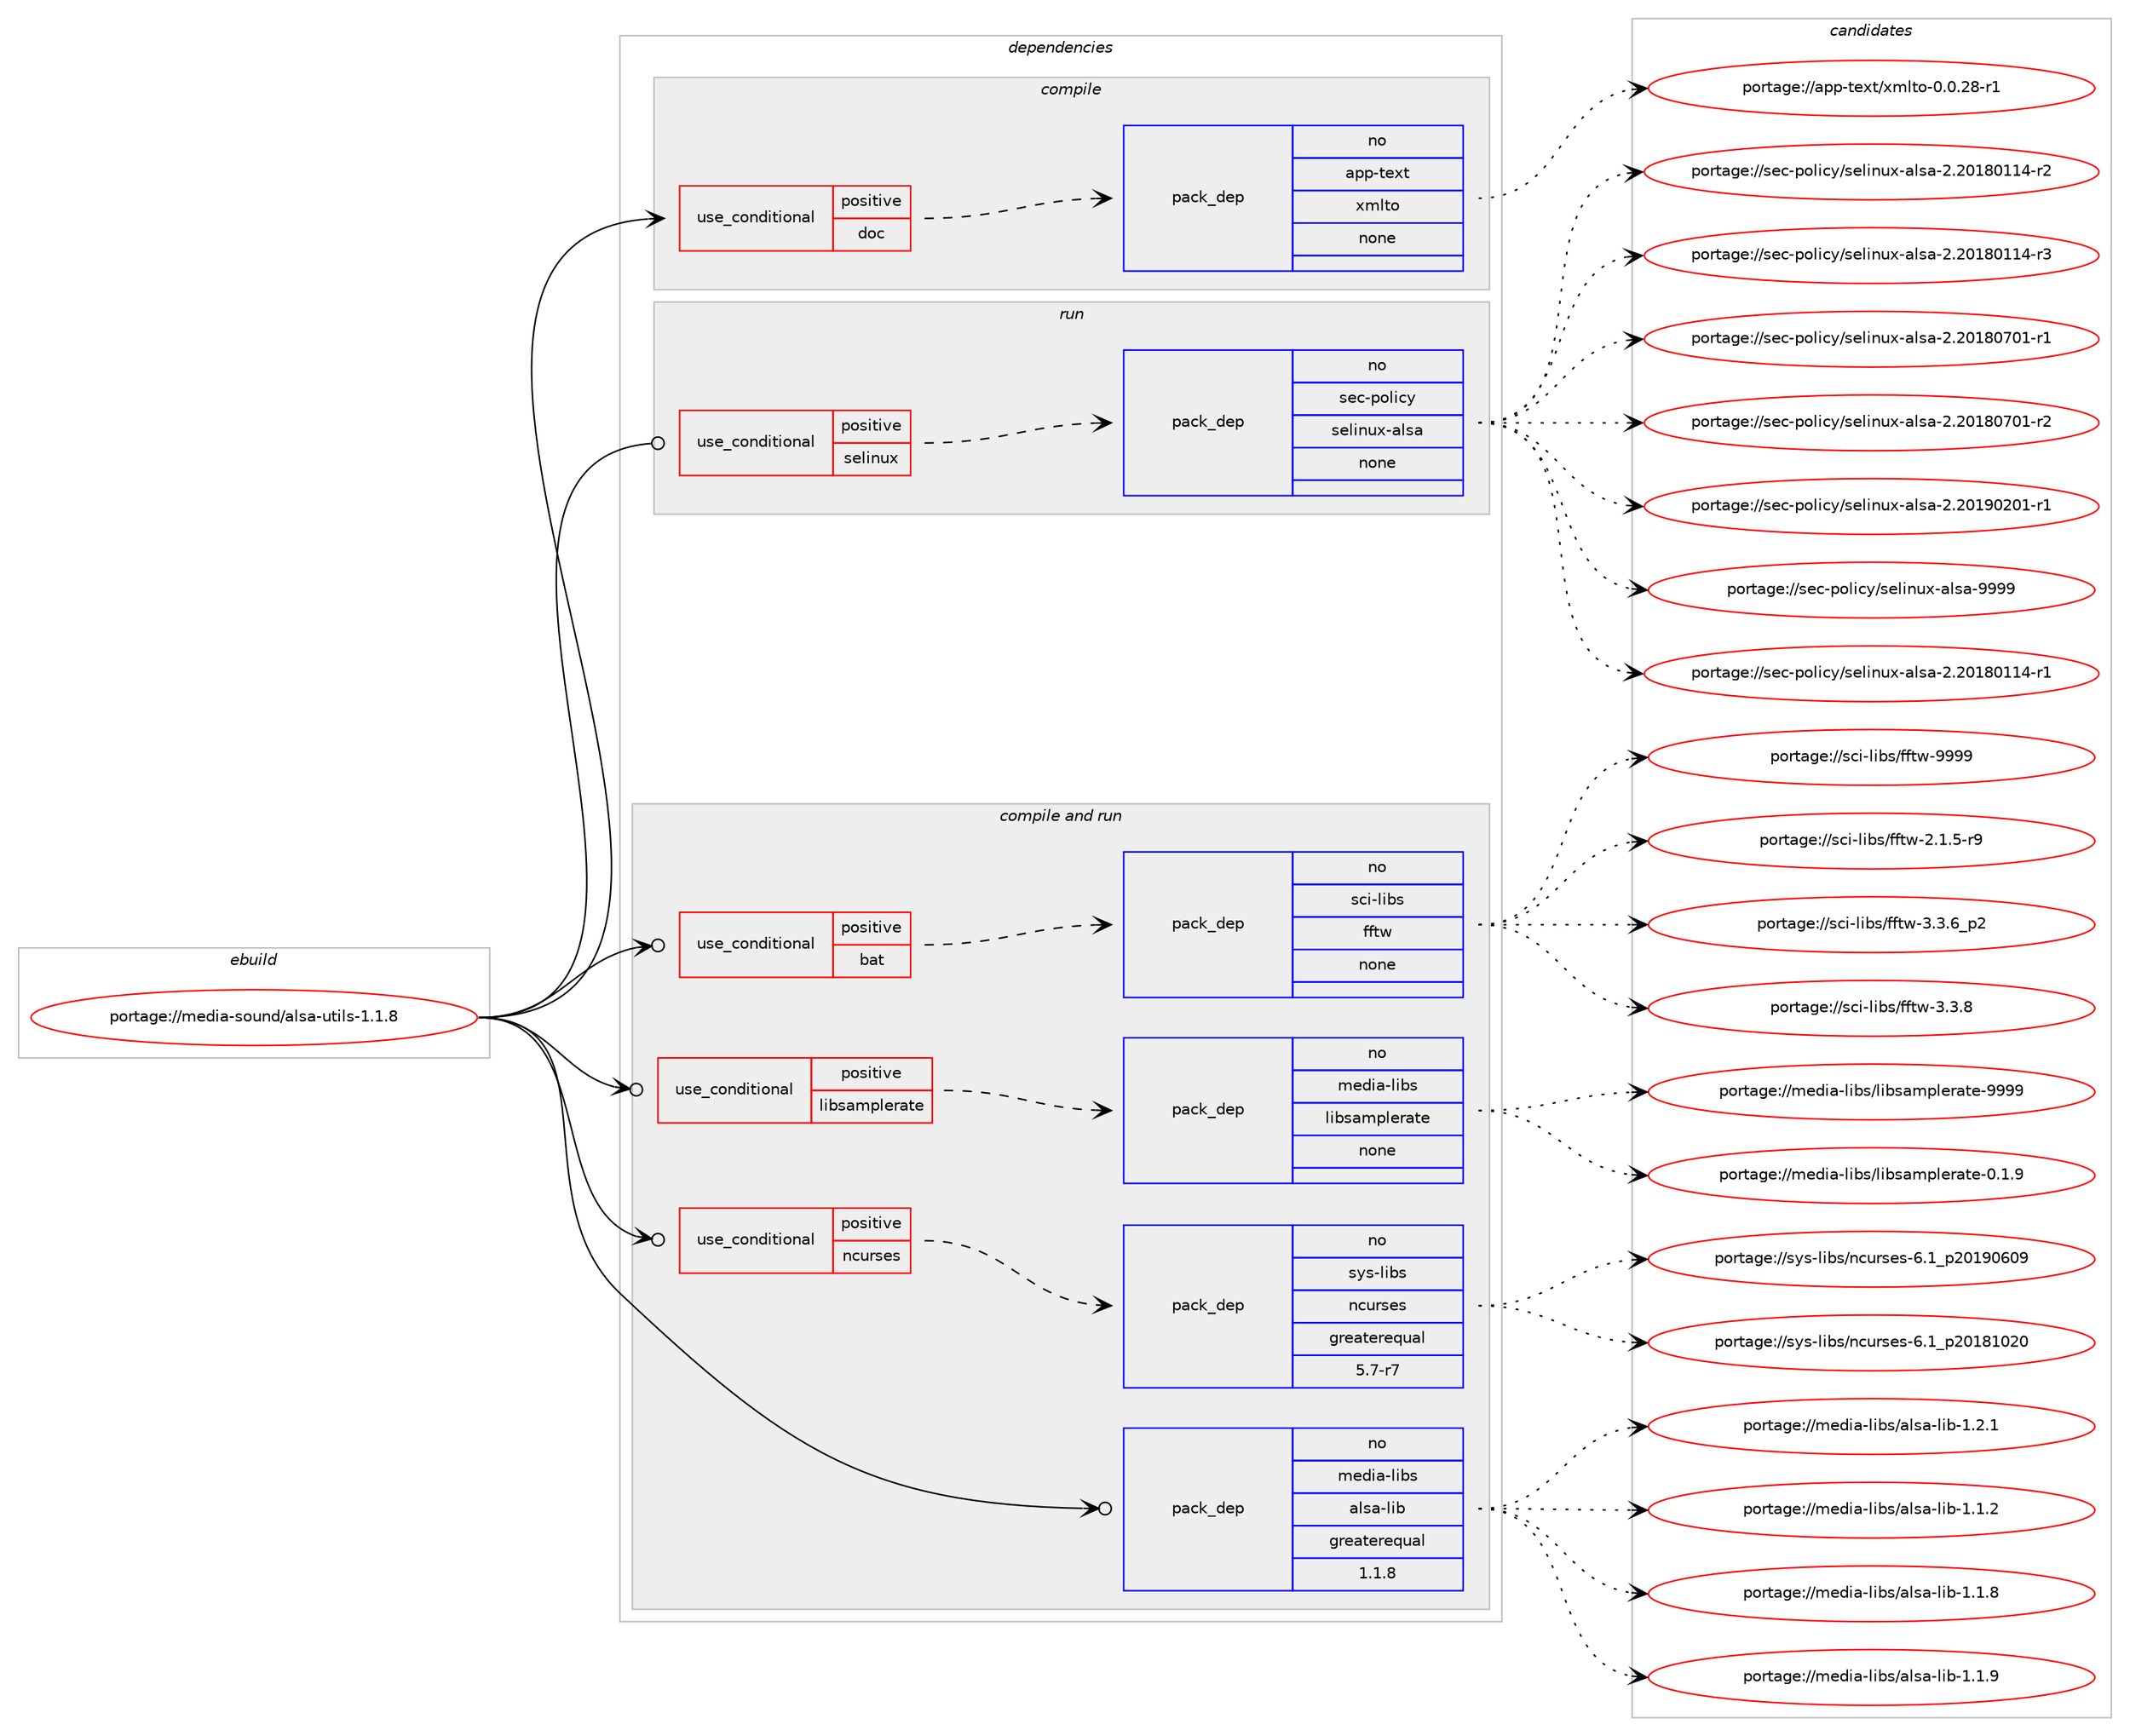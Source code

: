 digraph prolog {

# *************
# Graph options
# *************

newrank=true;
concentrate=true;
compound=true;
graph [rankdir=LR,fontname=Helvetica,fontsize=10,ranksep=1.5];#, ranksep=2.5, nodesep=0.2];
edge  [arrowhead=vee];
node  [fontname=Helvetica,fontsize=10];

# **********
# The ebuild
# **********

subgraph cluster_leftcol {
color=gray;
rank=same;
label=<<i>ebuild</i>>;
id [label="portage://media-sound/alsa-utils-1.1.8", color=red, width=4, href="../media-sound/alsa-utils-1.1.8.svg"];
}

# ****************
# The dependencies
# ****************

subgraph cluster_midcol {
color=gray;
label=<<i>dependencies</i>>;
subgraph cluster_compile {
fillcolor="#eeeeee";
style=filled;
label=<<i>compile</i>>;
subgraph cond81956 {
dependency329970 [label=<<TABLE BORDER="0" CELLBORDER="1" CELLSPACING="0" CELLPADDING="4"><TR><TD ROWSPAN="3" CELLPADDING="10">use_conditional</TD></TR><TR><TD>positive</TD></TR><TR><TD>doc</TD></TR></TABLE>>, shape=none, color=red];
subgraph pack242591 {
dependency329971 [label=<<TABLE BORDER="0" CELLBORDER="1" CELLSPACING="0" CELLPADDING="4" WIDTH="220"><TR><TD ROWSPAN="6" CELLPADDING="30">pack_dep</TD></TR><TR><TD WIDTH="110">no</TD></TR><TR><TD>app-text</TD></TR><TR><TD>xmlto</TD></TR><TR><TD>none</TD></TR><TR><TD></TD></TR></TABLE>>, shape=none, color=blue];
}
dependency329970:e -> dependency329971:w [weight=20,style="dashed",arrowhead="vee"];
}
id:e -> dependency329970:w [weight=20,style="solid",arrowhead="vee"];
}
subgraph cluster_compileandrun {
fillcolor="#eeeeee";
style=filled;
label=<<i>compile and run</i>>;
subgraph cond81957 {
dependency329972 [label=<<TABLE BORDER="0" CELLBORDER="1" CELLSPACING="0" CELLPADDING="4"><TR><TD ROWSPAN="3" CELLPADDING="10">use_conditional</TD></TR><TR><TD>positive</TD></TR><TR><TD>bat</TD></TR></TABLE>>, shape=none, color=red];
subgraph pack242592 {
dependency329973 [label=<<TABLE BORDER="0" CELLBORDER="1" CELLSPACING="0" CELLPADDING="4" WIDTH="220"><TR><TD ROWSPAN="6" CELLPADDING="30">pack_dep</TD></TR><TR><TD WIDTH="110">no</TD></TR><TR><TD>sci-libs</TD></TR><TR><TD>fftw</TD></TR><TR><TD>none</TD></TR><TR><TD></TD></TR></TABLE>>, shape=none, color=blue];
}
dependency329972:e -> dependency329973:w [weight=20,style="dashed",arrowhead="vee"];
}
id:e -> dependency329972:w [weight=20,style="solid",arrowhead="odotvee"];
subgraph cond81958 {
dependency329974 [label=<<TABLE BORDER="0" CELLBORDER="1" CELLSPACING="0" CELLPADDING="4"><TR><TD ROWSPAN="3" CELLPADDING="10">use_conditional</TD></TR><TR><TD>positive</TD></TR><TR><TD>libsamplerate</TD></TR></TABLE>>, shape=none, color=red];
subgraph pack242593 {
dependency329975 [label=<<TABLE BORDER="0" CELLBORDER="1" CELLSPACING="0" CELLPADDING="4" WIDTH="220"><TR><TD ROWSPAN="6" CELLPADDING="30">pack_dep</TD></TR><TR><TD WIDTH="110">no</TD></TR><TR><TD>media-libs</TD></TR><TR><TD>libsamplerate</TD></TR><TR><TD>none</TD></TR><TR><TD></TD></TR></TABLE>>, shape=none, color=blue];
}
dependency329974:e -> dependency329975:w [weight=20,style="dashed",arrowhead="vee"];
}
id:e -> dependency329974:w [weight=20,style="solid",arrowhead="odotvee"];
subgraph cond81959 {
dependency329976 [label=<<TABLE BORDER="0" CELLBORDER="1" CELLSPACING="0" CELLPADDING="4"><TR><TD ROWSPAN="3" CELLPADDING="10">use_conditional</TD></TR><TR><TD>positive</TD></TR><TR><TD>ncurses</TD></TR></TABLE>>, shape=none, color=red];
subgraph pack242594 {
dependency329977 [label=<<TABLE BORDER="0" CELLBORDER="1" CELLSPACING="0" CELLPADDING="4" WIDTH="220"><TR><TD ROWSPAN="6" CELLPADDING="30">pack_dep</TD></TR><TR><TD WIDTH="110">no</TD></TR><TR><TD>sys-libs</TD></TR><TR><TD>ncurses</TD></TR><TR><TD>greaterequal</TD></TR><TR><TD>5.7-r7</TD></TR></TABLE>>, shape=none, color=blue];
}
dependency329976:e -> dependency329977:w [weight=20,style="dashed",arrowhead="vee"];
}
id:e -> dependency329976:w [weight=20,style="solid",arrowhead="odotvee"];
subgraph pack242595 {
dependency329978 [label=<<TABLE BORDER="0" CELLBORDER="1" CELLSPACING="0" CELLPADDING="4" WIDTH="220"><TR><TD ROWSPAN="6" CELLPADDING="30">pack_dep</TD></TR><TR><TD WIDTH="110">no</TD></TR><TR><TD>media-libs</TD></TR><TR><TD>alsa-lib</TD></TR><TR><TD>greaterequal</TD></TR><TR><TD>1.1.8</TD></TR></TABLE>>, shape=none, color=blue];
}
id:e -> dependency329978:w [weight=20,style="solid",arrowhead="odotvee"];
}
subgraph cluster_run {
fillcolor="#eeeeee";
style=filled;
label=<<i>run</i>>;
subgraph cond81960 {
dependency329979 [label=<<TABLE BORDER="0" CELLBORDER="1" CELLSPACING="0" CELLPADDING="4"><TR><TD ROWSPAN="3" CELLPADDING="10">use_conditional</TD></TR><TR><TD>positive</TD></TR><TR><TD>selinux</TD></TR></TABLE>>, shape=none, color=red];
subgraph pack242596 {
dependency329980 [label=<<TABLE BORDER="0" CELLBORDER="1" CELLSPACING="0" CELLPADDING="4" WIDTH="220"><TR><TD ROWSPAN="6" CELLPADDING="30">pack_dep</TD></TR><TR><TD WIDTH="110">no</TD></TR><TR><TD>sec-policy</TD></TR><TR><TD>selinux-alsa</TD></TR><TR><TD>none</TD></TR><TR><TD></TD></TR></TABLE>>, shape=none, color=blue];
}
dependency329979:e -> dependency329980:w [weight=20,style="dashed",arrowhead="vee"];
}
id:e -> dependency329979:w [weight=20,style="solid",arrowhead="odot"];
}
}

# **************
# The candidates
# **************

subgraph cluster_choices {
rank=same;
color=gray;
label=<<i>candidates</i>>;

subgraph choice242591 {
color=black;
nodesep=1;
choiceportage971121124511610112011647120109108116111454846484650564511449 [label="portage://app-text/xmlto-0.0.28-r1", color=red, width=4,href="../app-text/xmlto-0.0.28-r1.svg"];
dependency329971:e -> choiceportage971121124511610112011647120109108116111454846484650564511449:w [style=dotted,weight="100"];
}
subgraph choice242592 {
color=black;
nodesep=1;
choiceportage115991054510810598115471021021161194550464946534511457 [label="portage://sci-libs/fftw-2.1.5-r9", color=red, width=4,href="../sci-libs/fftw-2.1.5-r9.svg"];
choiceportage115991054510810598115471021021161194551465146549511250 [label="portage://sci-libs/fftw-3.3.6_p2", color=red, width=4,href="../sci-libs/fftw-3.3.6_p2.svg"];
choiceportage11599105451081059811547102102116119455146514656 [label="portage://sci-libs/fftw-3.3.8", color=red, width=4,href="../sci-libs/fftw-3.3.8.svg"];
choiceportage115991054510810598115471021021161194557575757 [label="portage://sci-libs/fftw-9999", color=red, width=4,href="../sci-libs/fftw-9999.svg"];
dependency329973:e -> choiceportage115991054510810598115471021021161194550464946534511457:w [style=dotted,weight="100"];
dependency329973:e -> choiceportage115991054510810598115471021021161194551465146549511250:w [style=dotted,weight="100"];
dependency329973:e -> choiceportage11599105451081059811547102102116119455146514656:w [style=dotted,weight="100"];
dependency329973:e -> choiceportage115991054510810598115471021021161194557575757:w [style=dotted,weight="100"];
}
subgraph choice242593 {
color=black;
nodesep=1;
choiceportage10910110010597451081059811547108105981159710911210810111497116101454846494657 [label="portage://media-libs/libsamplerate-0.1.9", color=red, width=4,href="../media-libs/libsamplerate-0.1.9.svg"];
choiceportage109101100105974510810598115471081059811597109112108101114971161014557575757 [label="portage://media-libs/libsamplerate-9999", color=red, width=4,href="../media-libs/libsamplerate-9999.svg"];
dependency329975:e -> choiceportage10910110010597451081059811547108105981159710911210810111497116101454846494657:w [style=dotted,weight="100"];
dependency329975:e -> choiceportage109101100105974510810598115471081059811597109112108101114971161014557575757:w [style=dotted,weight="100"];
}
subgraph choice242594 {
color=black;
nodesep=1;
choiceportage1151211154510810598115471109911711411510111545544649951125048495649485048 [label="portage://sys-libs/ncurses-6.1_p20181020", color=red, width=4,href="../sys-libs/ncurses-6.1_p20181020.svg"];
choiceportage1151211154510810598115471109911711411510111545544649951125048495748544857 [label="portage://sys-libs/ncurses-6.1_p20190609", color=red, width=4,href="../sys-libs/ncurses-6.1_p20190609.svg"];
dependency329977:e -> choiceportage1151211154510810598115471109911711411510111545544649951125048495649485048:w [style=dotted,weight="100"];
dependency329977:e -> choiceportage1151211154510810598115471109911711411510111545544649951125048495748544857:w [style=dotted,weight="100"];
}
subgraph choice242595 {
color=black;
nodesep=1;
choiceportage1091011001059745108105981154797108115974510810598454946494650 [label="portage://media-libs/alsa-lib-1.1.2", color=red, width=4,href="../media-libs/alsa-lib-1.1.2.svg"];
choiceportage1091011001059745108105981154797108115974510810598454946494656 [label="portage://media-libs/alsa-lib-1.1.8", color=red, width=4,href="../media-libs/alsa-lib-1.1.8.svg"];
choiceportage1091011001059745108105981154797108115974510810598454946494657 [label="portage://media-libs/alsa-lib-1.1.9", color=red, width=4,href="../media-libs/alsa-lib-1.1.9.svg"];
choiceportage1091011001059745108105981154797108115974510810598454946504649 [label="portage://media-libs/alsa-lib-1.2.1", color=red, width=4,href="../media-libs/alsa-lib-1.2.1.svg"];
dependency329978:e -> choiceportage1091011001059745108105981154797108115974510810598454946494650:w [style=dotted,weight="100"];
dependency329978:e -> choiceportage1091011001059745108105981154797108115974510810598454946494656:w [style=dotted,weight="100"];
dependency329978:e -> choiceportage1091011001059745108105981154797108115974510810598454946494657:w [style=dotted,weight="100"];
dependency329978:e -> choiceportage1091011001059745108105981154797108115974510810598454946504649:w [style=dotted,weight="100"];
}
subgraph choice242596 {
color=black;
nodesep=1;
choiceportage1151019945112111108105991214711510110810511011712045971081159745504650484956484949524511449 [label="portage://sec-policy/selinux-alsa-2.20180114-r1", color=red, width=4,href="../sec-policy/selinux-alsa-2.20180114-r1.svg"];
choiceportage1151019945112111108105991214711510110810511011712045971081159745504650484956484949524511450 [label="portage://sec-policy/selinux-alsa-2.20180114-r2", color=red, width=4,href="../sec-policy/selinux-alsa-2.20180114-r2.svg"];
choiceportage1151019945112111108105991214711510110810511011712045971081159745504650484956484949524511451 [label="portage://sec-policy/selinux-alsa-2.20180114-r3", color=red, width=4,href="../sec-policy/selinux-alsa-2.20180114-r3.svg"];
choiceportage1151019945112111108105991214711510110810511011712045971081159745504650484956485548494511449 [label="portage://sec-policy/selinux-alsa-2.20180701-r1", color=red, width=4,href="../sec-policy/selinux-alsa-2.20180701-r1.svg"];
choiceportage1151019945112111108105991214711510110810511011712045971081159745504650484956485548494511450 [label="portage://sec-policy/selinux-alsa-2.20180701-r2", color=red, width=4,href="../sec-policy/selinux-alsa-2.20180701-r2.svg"];
choiceportage1151019945112111108105991214711510110810511011712045971081159745504650484957485048494511449 [label="portage://sec-policy/selinux-alsa-2.20190201-r1", color=red, width=4,href="../sec-policy/selinux-alsa-2.20190201-r1.svg"];
choiceportage115101994511211110810599121471151011081051101171204597108115974557575757 [label="portage://sec-policy/selinux-alsa-9999", color=red, width=4,href="../sec-policy/selinux-alsa-9999.svg"];
dependency329980:e -> choiceportage1151019945112111108105991214711510110810511011712045971081159745504650484956484949524511449:w [style=dotted,weight="100"];
dependency329980:e -> choiceportage1151019945112111108105991214711510110810511011712045971081159745504650484956484949524511450:w [style=dotted,weight="100"];
dependency329980:e -> choiceportage1151019945112111108105991214711510110810511011712045971081159745504650484956484949524511451:w [style=dotted,weight="100"];
dependency329980:e -> choiceportage1151019945112111108105991214711510110810511011712045971081159745504650484956485548494511449:w [style=dotted,weight="100"];
dependency329980:e -> choiceportage1151019945112111108105991214711510110810511011712045971081159745504650484956485548494511450:w [style=dotted,weight="100"];
dependency329980:e -> choiceportage1151019945112111108105991214711510110810511011712045971081159745504650484957485048494511449:w [style=dotted,weight="100"];
dependency329980:e -> choiceportage115101994511211110810599121471151011081051101171204597108115974557575757:w [style=dotted,weight="100"];
}
}

}
